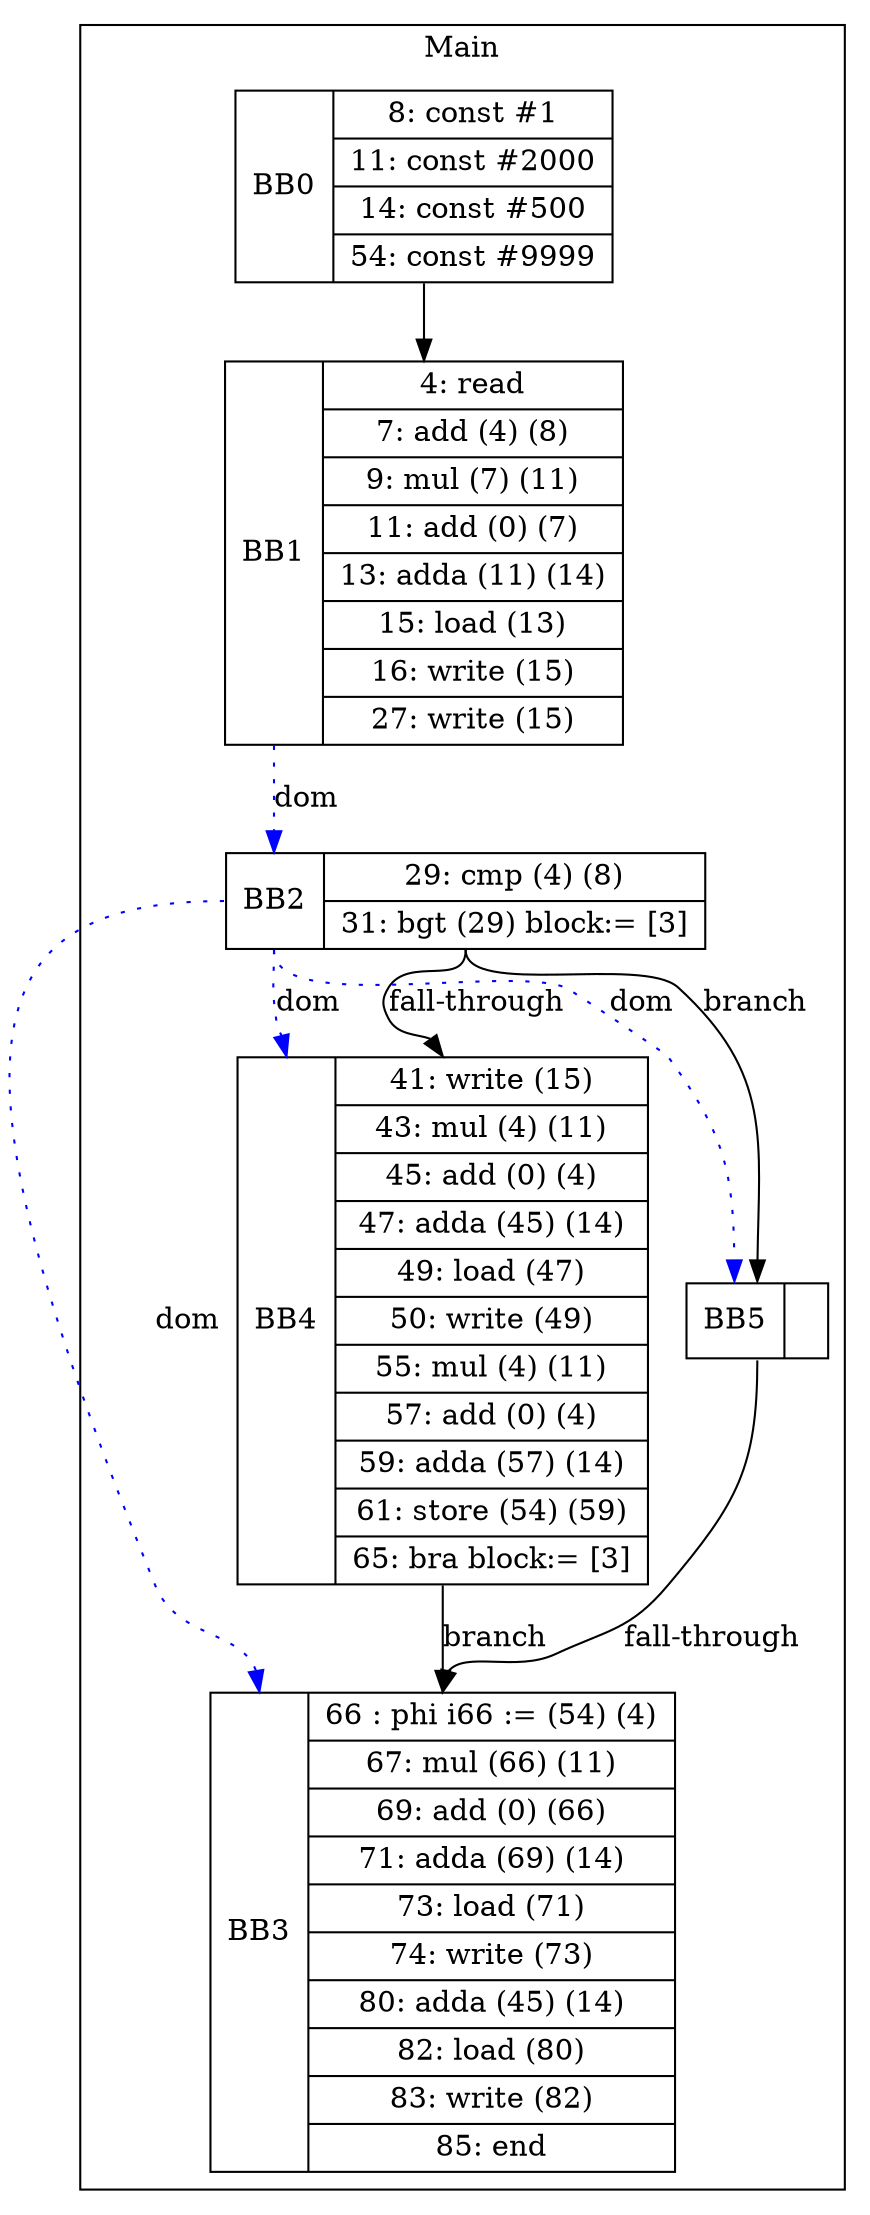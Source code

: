 digraph G {
node [shape=record];
subgraph cluster_main{
label = "Main";
BB0 [shape=record, label="<b>BB0|{8: const #1|11: const #2000|14: const #500|54: const #9999}"];
BB1 [shape=record, label="<b>BB1|{4: read|7: add (4) (8)|9: mul (7) (11)|11: add (0) (7)|13: adda (11) (14)|15: load (13)|16: write (15)|27: write (15)}"];
BB2 [shape=record, label="<b>BB2|{29: cmp (4) (8)|31: bgt (29) block:= [3]}"];
BB3 [shape=record, label="<b>BB3|{66 : phi i66 := (54) (4)|67: mul (66) (11)|69: add (0) (66)|71: adda (69) (14)|73: load (71)|74: write (73)|80: adda (45) (14)|82: load (80)|83: write (82)|85: end}"];
BB4 [shape=record, label="<b>BB4|{41: write (15)|43: mul (4) (11)|45: add (0) (4)|47: adda (45) (14)|49: load (47)|50: write (49)|55: mul (4) (11)|57: add (0) (4)|59: adda (57) (14)|61: store (54) (59)|65: bra block:= [3]}"];
BB5 [shape=record, label="<b>BB5|}"];
}
BB0:s -> BB1:n ;
BB2:b -> BB3:b [color=blue, style=dotted, label="dom"];
BB2:b -> BB4:b [color=blue, style=dotted, label="dom"];
BB1:b -> BB2:b [color=blue, style=dotted, label="dom"];
BB2:b -> BB5:b [color=blue, style=dotted, label="dom"];
BB2:s -> BB5:n [label="branch"];
BB4:s -> BB3:n [label="branch"];
BB5:s -> BB3:n [label="fall-through"];
BB2:s -> BB4:n [label="fall-through"];
}
